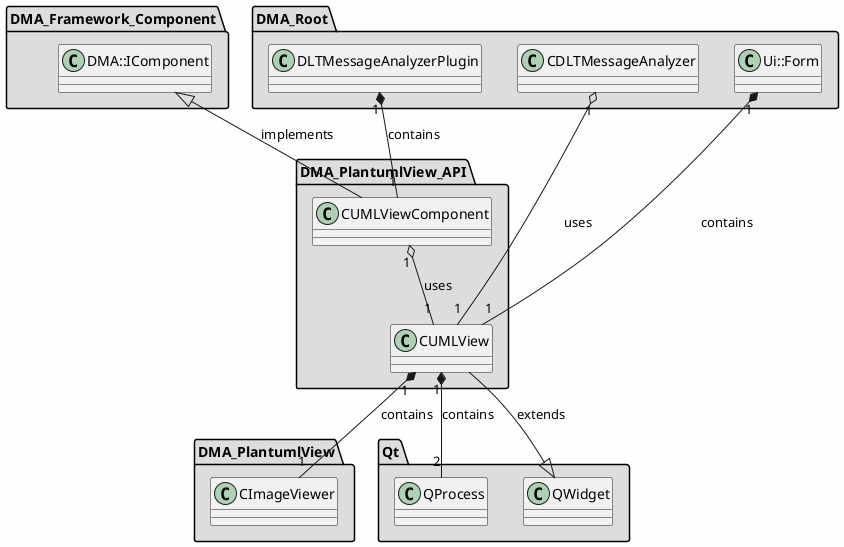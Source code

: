 
@startuml

skinparam backgroundColor #FEFEFE
skinparam wrapWidth 600
package "DMA_Framework_Component" #DDDDDD
{

class "DMA::IComponent"
{
}

}

package "DMA_PlantumlView" #DDDDDD
{

class "CImageViewer"
{
}

}

package "DMA_PlantumlView_API" #DDDDDD
{

class "CUMLView"
{
}

class "CUMLViewComponent"
{
}

}

package "DMA_Root" #DDDDDD
{

class "CDLTMessageAnalyzer"
{
}

class "DLTMessageAnalyzerPlugin"
{
}

class "Ui::Form"
{
}

}

package "Qt" #DDDDDD
{

class "QProcess"
{
}

class "QWidget"
{
}

}

'====================Inheritance section====================
QWidget <|-- CUMLView : extends
DMA::IComponent <|-- CUMLViewComponent : implements

'====================Dependencies section====================
CUMLView "1" *-- "1" CImageViewer : contains
CUMLView "1" *-- "2" QProcess : contains
CUMLViewComponent "1" o-- "1" CUMLView : uses
CDLTMessageAnalyzer "1" o-- "1" CUMLView : uses
DLTMessageAnalyzerPlugin "1" *-- "1" CUMLViewComponent : contains
Ui::Form "1" *-- "1" CUMLView : contains

@enduml